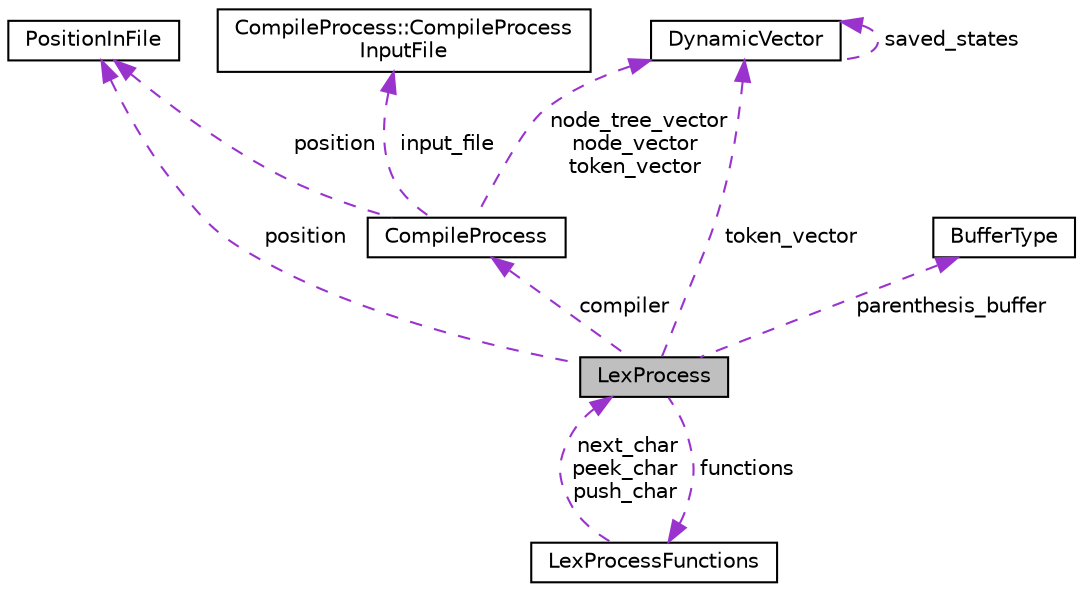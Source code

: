 digraph "LexProcess"
{
 // LATEX_PDF_SIZE
  edge [fontname="Helvetica",fontsize="10",labelfontname="Helvetica",labelfontsize="10"];
  node [fontname="Helvetica",fontsize="10",shape=record];
  Node1 [label="LexProcess",height=0.2,width=0.4,color="black", fillcolor="grey75", style="filled", fontcolor="black",tooltip=" "];
  Node2 -> Node1 [dir="back",color="darkorchid3",fontsize="10",style="dashed",label=" compiler" ,fontname="Helvetica"];
  Node2 [label="CompileProcess",height=0.2,width=0.4,color="black", fillcolor="white", style="filled",URL="$structCompileProcess.html",tooltip=" "];
  Node3 -> Node2 [dir="back",color="darkorchid3",fontsize="10",style="dashed",label=" position" ,fontname="Helvetica"];
  Node3 [label="PositionInFile",height=0.2,width=0.4,color="black", fillcolor="white", style="filled",URL="$structPositionInFile.html",tooltip=" "];
  Node4 -> Node2 [dir="back",color="darkorchid3",fontsize="10",style="dashed",label=" node_tree_vector\nnode_vector\ntoken_vector" ,fontname="Helvetica"];
  Node4 [label="DynamicVector",height=0.2,width=0.4,color="black", fillcolor="white", style="filled",URL="$structDynamicVector.html",tooltip=" "];
  Node4 -> Node4 [dir="back",color="darkorchid3",fontsize="10",style="dashed",label=" saved_states" ,fontname="Helvetica"];
  Node5 -> Node2 [dir="back",color="darkorchid3",fontsize="10",style="dashed",label=" input_file" ,fontname="Helvetica"];
  Node5 [label="CompileProcess::CompileProcess\lInputFile",height=0.2,width=0.4,color="black", fillcolor="white", style="filled",URL="$structCompileProcess_1_1CompileProcessInputFile.html",tooltip=" "];
  Node3 -> Node1 [dir="back",color="darkorchid3",fontsize="10",style="dashed",label=" position" ,fontname="Helvetica"];
  Node4 -> Node1 [dir="back",color="darkorchid3",fontsize="10",style="dashed",label=" token_vector" ,fontname="Helvetica"];
  Node6 -> Node1 [dir="back",color="darkorchid3",fontsize="10",style="dashed",label=" parenthesis_buffer" ,fontname="Helvetica"];
  Node6 [label="BufferType",height=0.2,width=0.4,color="black", fillcolor="white", style="filled",URL="$structBufferType.html",tooltip=" "];
  Node7 -> Node1 [dir="back",color="darkorchid3",fontsize="10",style="dashed",label=" functions" ,fontname="Helvetica"];
  Node7 [label="LexProcessFunctions",height=0.2,width=0.4,color="black", fillcolor="white", style="filled",URL="$structLexProcessFunctions.html",tooltip=" "];
  Node1 -> Node7 [dir="back",color="darkorchid3",fontsize="10",style="dashed",label=" next_char\npeek_char\npush_char" ,fontname="Helvetica"];
}
